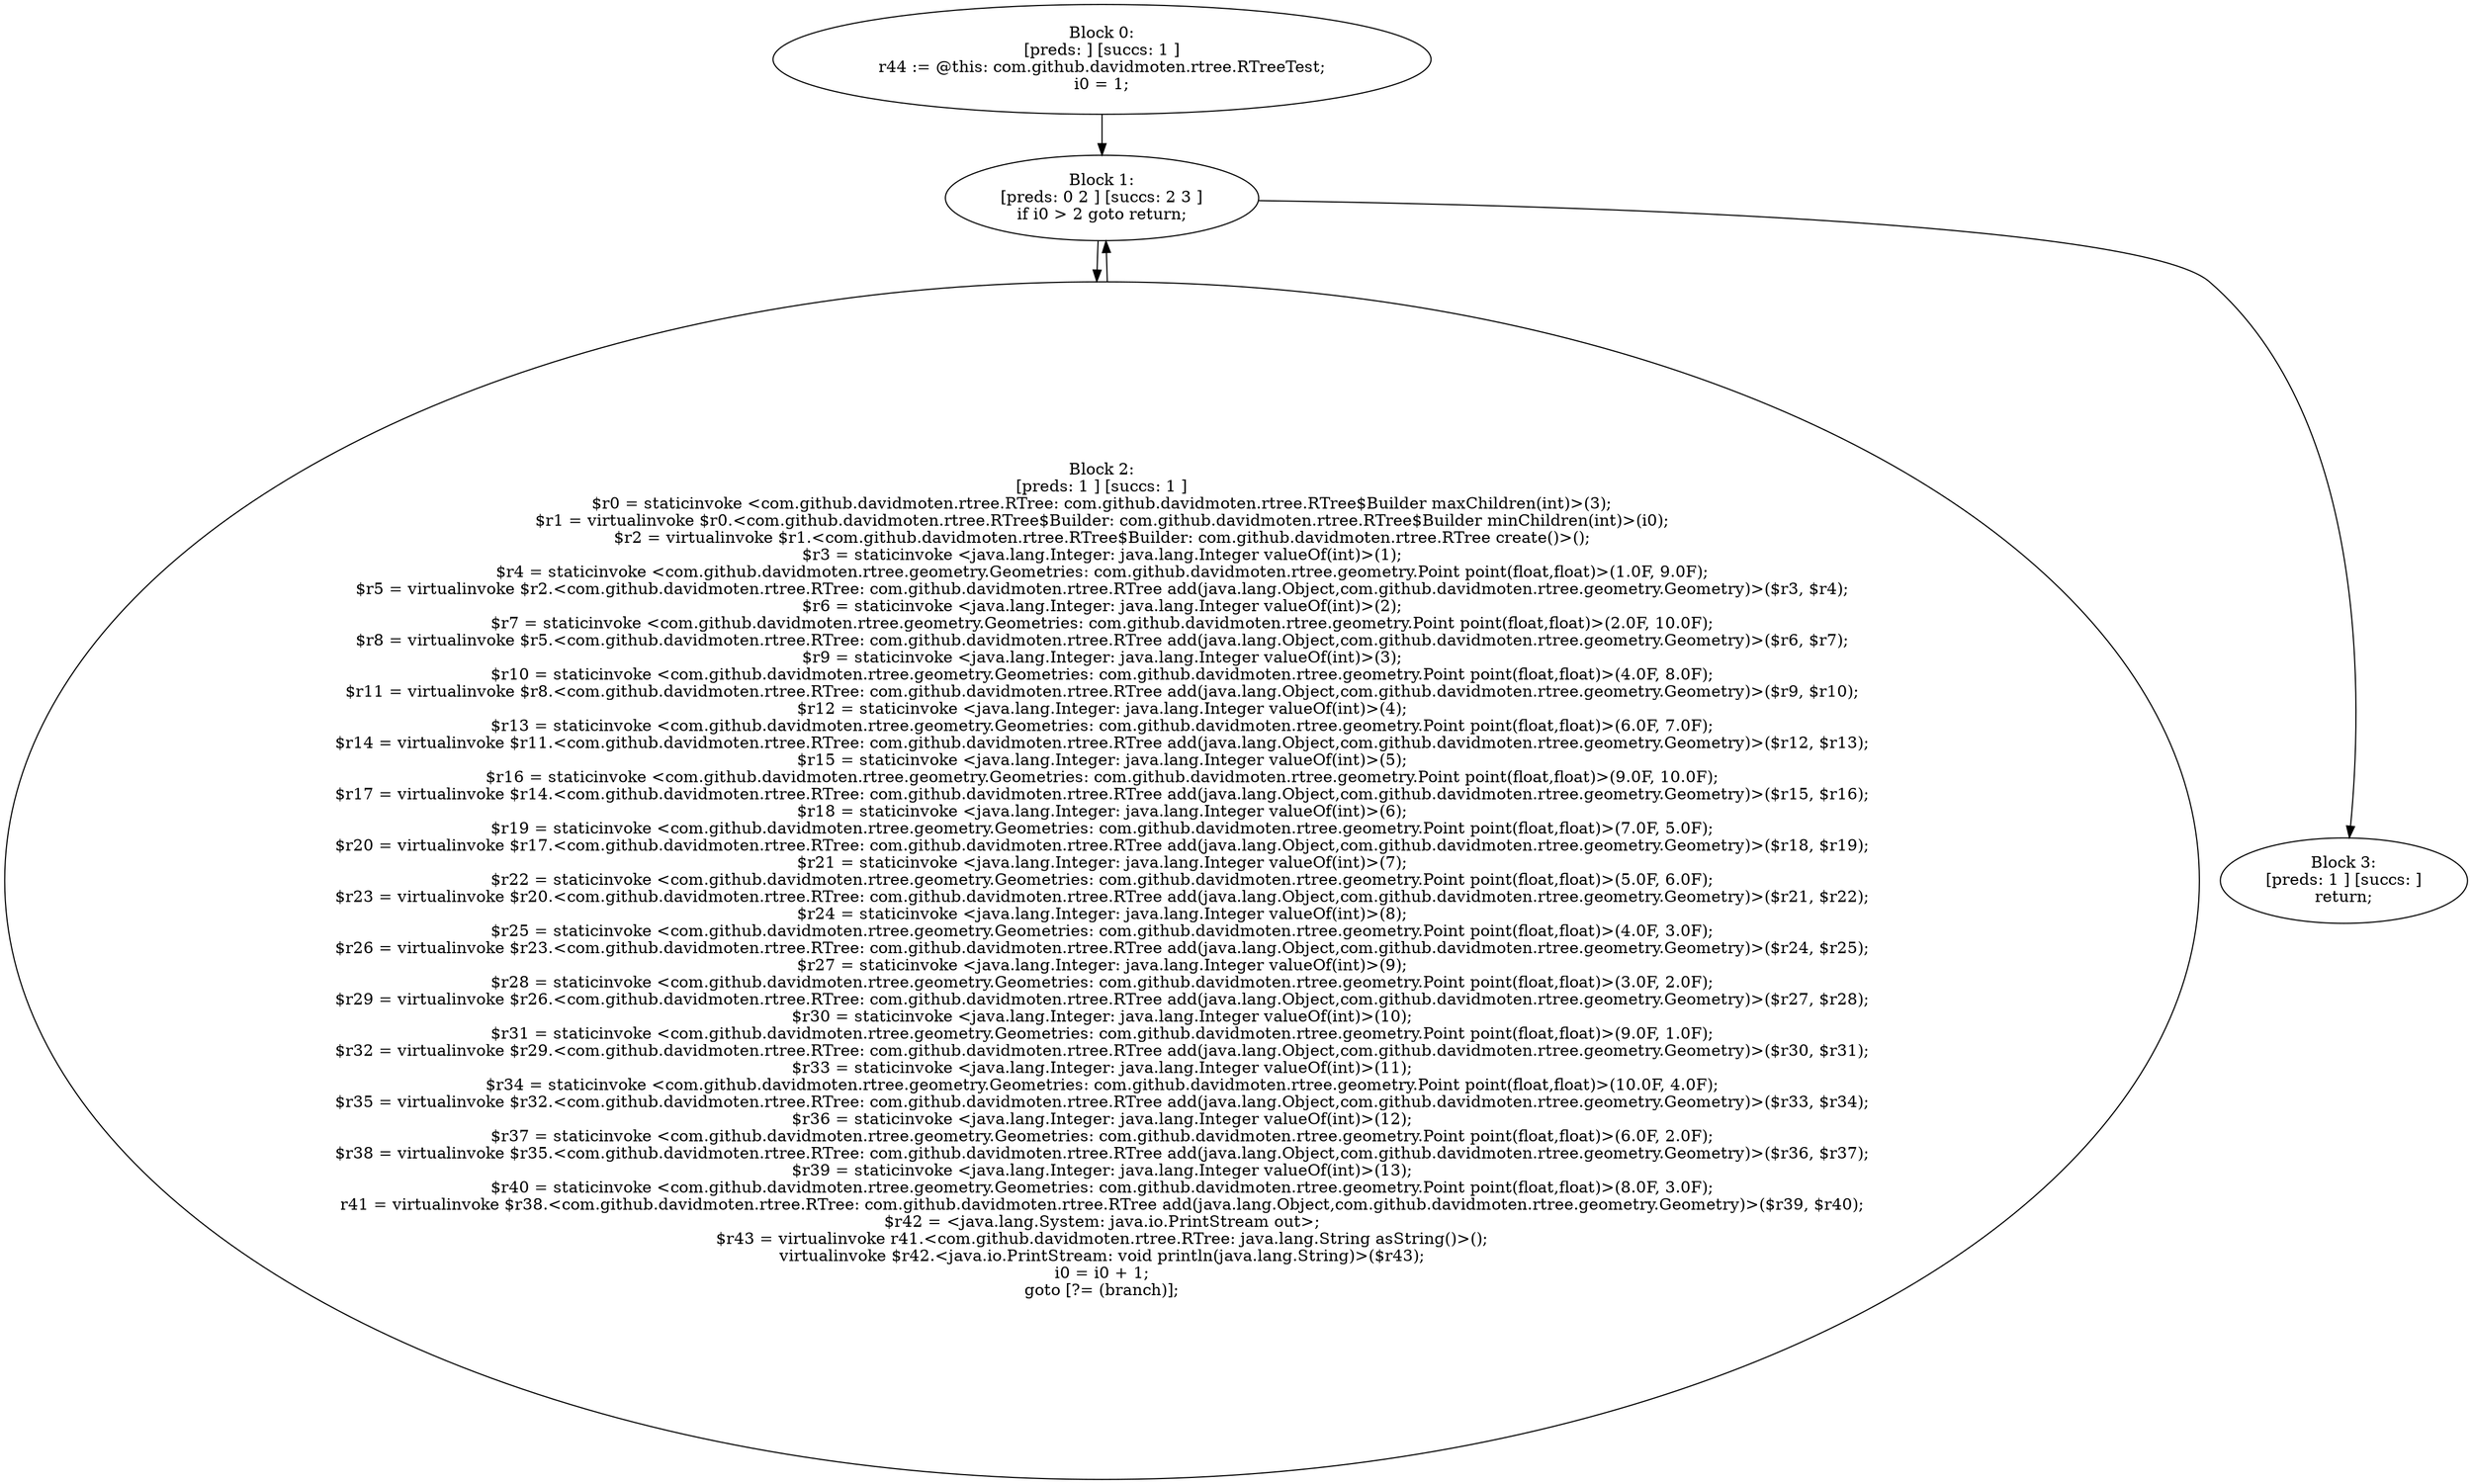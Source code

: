 digraph "unitGraph" {
    "Block 0:
[preds: ] [succs: 1 ]
r44 := @this: com.github.davidmoten.rtree.RTreeTest;
i0 = 1;
"
    "Block 1:
[preds: 0 2 ] [succs: 2 3 ]
if i0 > 2 goto return;
"
    "Block 2:
[preds: 1 ] [succs: 1 ]
$r0 = staticinvoke <com.github.davidmoten.rtree.RTree: com.github.davidmoten.rtree.RTree$Builder maxChildren(int)>(3);
$r1 = virtualinvoke $r0.<com.github.davidmoten.rtree.RTree$Builder: com.github.davidmoten.rtree.RTree$Builder minChildren(int)>(i0);
$r2 = virtualinvoke $r1.<com.github.davidmoten.rtree.RTree$Builder: com.github.davidmoten.rtree.RTree create()>();
$r3 = staticinvoke <java.lang.Integer: java.lang.Integer valueOf(int)>(1);
$r4 = staticinvoke <com.github.davidmoten.rtree.geometry.Geometries: com.github.davidmoten.rtree.geometry.Point point(float,float)>(1.0F, 9.0F);
$r5 = virtualinvoke $r2.<com.github.davidmoten.rtree.RTree: com.github.davidmoten.rtree.RTree add(java.lang.Object,com.github.davidmoten.rtree.geometry.Geometry)>($r3, $r4);
$r6 = staticinvoke <java.lang.Integer: java.lang.Integer valueOf(int)>(2);
$r7 = staticinvoke <com.github.davidmoten.rtree.geometry.Geometries: com.github.davidmoten.rtree.geometry.Point point(float,float)>(2.0F, 10.0F);
$r8 = virtualinvoke $r5.<com.github.davidmoten.rtree.RTree: com.github.davidmoten.rtree.RTree add(java.lang.Object,com.github.davidmoten.rtree.geometry.Geometry)>($r6, $r7);
$r9 = staticinvoke <java.lang.Integer: java.lang.Integer valueOf(int)>(3);
$r10 = staticinvoke <com.github.davidmoten.rtree.geometry.Geometries: com.github.davidmoten.rtree.geometry.Point point(float,float)>(4.0F, 8.0F);
$r11 = virtualinvoke $r8.<com.github.davidmoten.rtree.RTree: com.github.davidmoten.rtree.RTree add(java.lang.Object,com.github.davidmoten.rtree.geometry.Geometry)>($r9, $r10);
$r12 = staticinvoke <java.lang.Integer: java.lang.Integer valueOf(int)>(4);
$r13 = staticinvoke <com.github.davidmoten.rtree.geometry.Geometries: com.github.davidmoten.rtree.geometry.Point point(float,float)>(6.0F, 7.0F);
$r14 = virtualinvoke $r11.<com.github.davidmoten.rtree.RTree: com.github.davidmoten.rtree.RTree add(java.lang.Object,com.github.davidmoten.rtree.geometry.Geometry)>($r12, $r13);
$r15 = staticinvoke <java.lang.Integer: java.lang.Integer valueOf(int)>(5);
$r16 = staticinvoke <com.github.davidmoten.rtree.geometry.Geometries: com.github.davidmoten.rtree.geometry.Point point(float,float)>(9.0F, 10.0F);
$r17 = virtualinvoke $r14.<com.github.davidmoten.rtree.RTree: com.github.davidmoten.rtree.RTree add(java.lang.Object,com.github.davidmoten.rtree.geometry.Geometry)>($r15, $r16);
$r18 = staticinvoke <java.lang.Integer: java.lang.Integer valueOf(int)>(6);
$r19 = staticinvoke <com.github.davidmoten.rtree.geometry.Geometries: com.github.davidmoten.rtree.geometry.Point point(float,float)>(7.0F, 5.0F);
$r20 = virtualinvoke $r17.<com.github.davidmoten.rtree.RTree: com.github.davidmoten.rtree.RTree add(java.lang.Object,com.github.davidmoten.rtree.geometry.Geometry)>($r18, $r19);
$r21 = staticinvoke <java.lang.Integer: java.lang.Integer valueOf(int)>(7);
$r22 = staticinvoke <com.github.davidmoten.rtree.geometry.Geometries: com.github.davidmoten.rtree.geometry.Point point(float,float)>(5.0F, 6.0F);
$r23 = virtualinvoke $r20.<com.github.davidmoten.rtree.RTree: com.github.davidmoten.rtree.RTree add(java.lang.Object,com.github.davidmoten.rtree.geometry.Geometry)>($r21, $r22);
$r24 = staticinvoke <java.lang.Integer: java.lang.Integer valueOf(int)>(8);
$r25 = staticinvoke <com.github.davidmoten.rtree.geometry.Geometries: com.github.davidmoten.rtree.geometry.Point point(float,float)>(4.0F, 3.0F);
$r26 = virtualinvoke $r23.<com.github.davidmoten.rtree.RTree: com.github.davidmoten.rtree.RTree add(java.lang.Object,com.github.davidmoten.rtree.geometry.Geometry)>($r24, $r25);
$r27 = staticinvoke <java.lang.Integer: java.lang.Integer valueOf(int)>(9);
$r28 = staticinvoke <com.github.davidmoten.rtree.geometry.Geometries: com.github.davidmoten.rtree.geometry.Point point(float,float)>(3.0F, 2.0F);
$r29 = virtualinvoke $r26.<com.github.davidmoten.rtree.RTree: com.github.davidmoten.rtree.RTree add(java.lang.Object,com.github.davidmoten.rtree.geometry.Geometry)>($r27, $r28);
$r30 = staticinvoke <java.lang.Integer: java.lang.Integer valueOf(int)>(10);
$r31 = staticinvoke <com.github.davidmoten.rtree.geometry.Geometries: com.github.davidmoten.rtree.geometry.Point point(float,float)>(9.0F, 1.0F);
$r32 = virtualinvoke $r29.<com.github.davidmoten.rtree.RTree: com.github.davidmoten.rtree.RTree add(java.lang.Object,com.github.davidmoten.rtree.geometry.Geometry)>($r30, $r31);
$r33 = staticinvoke <java.lang.Integer: java.lang.Integer valueOf(int)>(11);
$r34 = staticinvoke <com.github.davidmoten.rtree.geometry.Geometries: com.github.davidmoten.rtree.geometry.Point point(float,float)>(10.0F, 4.0F);
$r35 = virtualinvoke $r32.<com.github.davidmoten.rtree.RTree: com.github.davidmoten.rtree.RTree add(java.lang.Object,com.github.davidmoten.rtree.geometry.Geometry)>($r33, $r34);
$r36 = staticinvoke <java.lang.Integer: java.lang.Integer valueOf(int)>(12);
$r37 = staticinvoke <com.github.davidmoten.rtree.geometry.Geometries: com.github.davidmoten.rtree.geometry.Point point(float,float)>(6.0F, 2.0F);
$r38 = virtualinvoke $r35.<com.github.davidmoten.rtree.RTree: com.github.davidmoten.rtree.RTree add(java.lang.Object,com.github.davidmoten.rtree.geometry.Geometry)>($r36, $r37);
$r39 = staticinvoke <java.lang.Integer: java.lang.Integer valueOf(int)>(13);
$r40 = staticinvoke <com.github.davidmoten.rtree.geometry.Geometries: com.github.davidmoten.rtree.geometry.Point point(float,float)>(8.0F, 3.0F);
r41 = virtualinvoke $r38.<com.github.davidmoten.rtree.RTree: com.github.davidmoten.rtree.RTree add(java.lang.Object,com.github.davidmoten.rtree.geometry.Geometry)>($r39, $r40);
$r42 = <java.lang.System: java.io.PrintStream out>;
$r43 = virtualinvoke r41.<com.github.davidmoten.rtree.RTree: java.lang.String asString()>();
virtualinvoke $r42.<java.io.PrintStream: void println(java.lang.String)>($r43);
i0 = i0 + 1;
goto [?= (branch)];
"
    "Block 3:
[preds: 1 ] [succs: ]
return;
"
    "Block 0:
[preds: ] [succs: 1 ]
r44 := @this: com.github.davidmoten.rtree.RTreeTest;
i0 = 1;
"->"Block 1:
[preds: 0 2 ] [succs: 2 3 ]
if i0 > 2 goto return;
";
    "Block 1:
[preds: 0 2 ] [succs: 2 3 ]
if i0 > 2 goto return;
"->"Block 2:
[preds: 1 ] [succs: 1 ]
$r0 = staticinvoke <com.github.davidmoten.rtree.RTree: com.github.davidmoten.rtree.RTree$Builder maxChildren(int)>(3);
$r1 = virtualinvoke $r0.<com.github.davidmoten.rtree.RTree$Builder: com.github.davidmoten.rtree.RTree$Builder minChildren(int)>(i0);
$r2 = virtualinvoke $r1.<com.github.davidmoten.rtree.RTree$Builder: com.github.davidmoten.rtree.RTree create()>();
$r3 = staticinvoke <java.lang.Integer: java.lang.Integer valueOf(int)>(1);
$r4 = staticinvoke <com.github.davidmoten.rtree.geometry.Geometries: com.github.davidmoten.rtree.geometry.Point point(float,float)>(1.0F, 9.0F);
$r5 = virtualinvoke $r2.<com.github.davidmoten.rtree.RTree: com.github.davidmoten.rtree.RTree add(java.lang.Object,com.github.davidmoten.rtree.geometry.Geometry)>($r3, $r4);
$r6 = staticinvoke <java.lang.Integer: java.lang.Integer valueOf(int)>(2);
$r7 = staticinvoke <com.github.davidmoten.rtree.geometry.Geometries: com.github.davidmoten.rtree.geometry.Point point(float,float)>(2.0F, 10.0F);
$r8 = virtualinvoke $r5.<com.github.davidmoten.rtree.RTree: com.github.davidmoten.rtree.RTree add(java.lang.Object,com.github.davidmoten.rtree.geometry.Geometry)>($r6, $r7);
$r9 = staticinvoke <java.lang.Integer: java.lang.Integer valueOf(int)>(3);
$r10 = staticinvoke <com.github.davidmoten.rtree.geometry.Geometries: com.github.davidmoten.rtree.geometry.Point point(float,float)>(4.0F, 8.0F);
$r11 = virtualinvoke $r8.<com.github.davidmoten.rtree.RTree: com.github.davidmoten.rtree.RTree add(java.lang.Object,com.github.davidmoten.rtree.geometry.Geometry)>($r9, $r10);
$r12 = staticinvoke <java.lang.Integer: java.lang.Integer valueOf(int)>(4);
$r13 = staticinvoke <com.github.davidmoten.rtree.geometry.Geometries: com.github.davidmoten.rtree.geometry.Point point(float,float)>(6.0F, 7.0F);
$r14 = virtualinvoke $r11.<com.github.davidmoten.rtree.RTree: com.github.davidmoten.rtree.RTree add(java.lang.Object,com.github.davidmoten.rtree.geometry.Geometry)>($r12, $r13);
$r15 = staticinvoke <java.lang.Integer: java.lang.Integer valueOf(int)>(5);
$r16 = staticinvoke <com.github.davidmoten.rtree.geometry.Geometries: com.github.davidmoten.rtree.geometry.Point point(float,float)>(9.0F, 10.0F);
$r17 = virtualinvoke $r14.<com.github.davidmoten.rtree.RTree: com.github.davidmoten.rtree.RTree add(java.lang.Object,com.github.davidmoten.rtree.geometry.Geometry)>($r15, $r16);
$r18 = staticinvoke <java.lang.Integer: java.lang.Integer valueOf(int)>(6);
$r19 = staticinvoke <com.github.davidmoten.rtree.geometry.Geometries: com.github.davidmoten.rtree.geometry.Point point(float,float)>(7.0F, 5.0F);
$r20 = virtualinvoke $r17.<com.github.davidmoten.rtree.RTree: com.github.davidmoten.rtree.RTree add(java.lang.Object,com.github.davidmoten.rtree.geometry.Geometry)>($r18, $r19);
$r21 = staticinvoke <java.lang.Integer: java.lang.Integer valueOf(int)>(7);
$r22 = staticinvoke <com.github.davidmoten.rtree.geometry.Geometries: com.github.davidmoten.rtree.geometry.Point point(float,float)>(5.0F, 6.0F);
$r23 = virtualinvoke $r20.<com.github.davidmoten.rtree.RTree: com.github.davidmoten.rtree.RTree add(java.lang.Object,com.github.davidmoten.rtree.geometry.Geometry)>($r21, $r22);
$r24 = staticinvoke <java.lang.Integer: java.lang.Integer valueOf(int)>(8);
$r25 = staticinvoke <com.github.davidmoten.rtree.geometry.Geometries: com.github.davidmoten.rtree.geometry.Point point(float,float)>(4.0F, 3.0F);
$r26 = virtualinvoke $r23.<com.github.davidmoten.rtree.RTree: com.github.davidmoten.rtree.RTree add(java.lang.Object,com.github.davidmoten.rtree.geometry.Geometry)>($r24, $r25);
$r27 = staticinvoke <java.lang.Integer: java.lang.Integer valueOf(int)>(9);
$r28 = staticinvoke <com.github.davidmoten.rtree.geometry.Geometries: com.github.davidmoten.rtree.geometry.Point point(float,float)>(3.0F, 2.0F);
$r29 = virtualinvoke $r26.<com.github.davidmoten.rtree.RTree: com.github.davidmoten.rtree.RTree add(java.lang.Object,com.github.davidmoten.rtree.geometry.Geometry)>($r27, $r28);
$r30 = staticinvoke <java.lang.Integer: java.lang.Integer valueOf(int)>(10);
$r31 = staticinvoke <com.github.davidmoten.rtree.geometry.Geometries: com.github.davidmoten.rtree.geometry.Point point(float,float)>(9.0F, 1.0F);
$r32 = virtualinvoke $r29.<com.github.davidmoten.rtree.RTree: com.github.davidmoten.rtree.RTree add(java.lang.Object,com.github.davidmoten.rtree.geometry.Geometry)>($r30, $r31);
$r33 = staticinvoke <java.lang.Integer: java.lang.Integer valueOf(int)>(11);
$r34 = staticinvoke <com.github.davidmoten.rtree.geometry.Geometries: com.github.davidmoten.rtree.geometry.Point point(float,float)>(10.0F, 4.0F);
$r35 = virtualinvoke $r32.<com.github.davidmoten.rtree.RTree: com.github.davidmoten.rtree.RTree add(java.lang.Object,com.github.davidmoten.rtree.geometry.Geometry)>($r33, $r34);
$r36 = staticinvoke <java.lang.Integer: java.lang.Integer valueOf(int)>(12);
$r37 = staticinvoke <com.github.davidmoten.rtree.geometry.Geometries: com.github.davidmoten.rtree.geometry.Point point(float,float)>(6.0F, 2.0F);
$r38 = virtualinvoke $r35.<com.github.davidmoten.rtree.RTree: com.github.davidmoten.rtree.RTree add(java.lang.Object,com.github.davidmoten.rtree.geometry.Geometry)>($r36, $r37);
$r39 = staticinvoke <java.lang.Integer: java.lang.Integer valueOf(int)>(13);
$r40 = staticinvoke <com.github.davidmoten.rtree.geometry.Geometries: com.github.davidmoten.rtree.geometry.Point point(float,float)>(8.0F, 3.0F);
r41 = virtualinvoke $r38.<com.github.davidmoten.rtree.RTree: com.github.davidmoten.rtree.RTree add(java.lang.Object,com.github.davidmoten.rtree.geometry.Geometry)>($r39, $r40);
$r42 = <java.lang.System: java.io.PrintStream out>;
$r43 = virtualinvoke r41.<com.github.davidmoten.rtree.RTree: java.lang.String asString()>();
virtualinvoke $r42.<java.io.PrintStream: void println(java.lang.String)>($r43);
i0 = i0 + 1;
goto [?= (branch)];
";
    "Block 1:
[preds: 0 2 ] [succs: 2 3 ]
if i0 > 2 goto return;
"->"Block 3:
[preds: 1 ] [succs: ]
return;
";
    "Block 2:
[preds: 1 ] [succs: 1 ]
$r0 = staticinvoke <com.github.davidmoten.rtree.RTree: com.github.davidmoten.rtree.RTree$Builder maxChildren(int)>(3);
$r1 = virtualinvoke $r0.<com.github.davidmoten.rtree.RTree$Builder: com.github.davidmoten.rtree.RTree$Builder minChildren(int)>(i0);
$r2 = virtualinvoke $r1.<com.github.davidmoten.rtree.RTree$Builder: com.github.davidmoten.rtree.RTree create()>();
$r3 = staticinvoke <java.lang.Integer: java.lang.Integer valueOf(int)>(1);
$r4 = staticinvoke <com.github.davidmoten.rtree.geometry.Geometries: com.github.davidmoten.rtree.geometry.Point point(float,float)>(1.0F, 9.0F);
$r5 = virtualinvoke $r2.<com.github.davidmoten.rtree.RTree: com.github.davidmoten.rtree.RTree add(java.lang.Object,com.github.davidmoten.rtree.geometry.Geometry)>($r3, $r4);
$r6 = staticinvoke <java.lang.Integer: java.lang.Integer valueOf(int)>(2);
$r7 = staticinvoke <com.github.davidmoten.rtree.geometry.Geometries: com.github.davidmoten.rtree.geometry.Point point(float,float)>(2.0F, 10.0F);
$r8 = virtualinvoke $r5.<com.github.davidmoten.rtree.RTree: com.github.davidmoten.rtree.RTree add(java.lang.Object,com.github.davidmoten.rtree.geometry.Geometry)>($r6, $r7);
$r9 = staticinvoke <java.lang.Integer: java.lang.Integer valueOf(int)>(3);
$r10 = staticinvoke <com.github.davidmoten.rtree.geometry.Geometries: com.github.davidmoten.rtree.geometry.Point point(float,float)>(4.0F, 8.0F);
$r11 = virtualinvoke $r8.<com.github.davidmoten.rtree.RTree: com.github.davidmoten.rtree.RTree add(java.lang.Object,com.github.davidmoten.rtree.geometry.Geometry)>($r9, $r10);
$r12 = staticinvoke <java.lang.Integer: java.lang.Integer valueOf(int)>(4);
$r13 = staticinvoke <com.github.davidmoten.rtree.geometry.Geometries: com.github.davidmoten.rtree.geometry.Point point(float,float)>(6.0F, 7.0F);
$r14 = virtualinvoke $r11.<com.github.davidmoten.rtree.RTree: com.github.davidmoten.rtree.RTree add(java.lang.Object,com.github.davidmoten.rtree.geometry.Geometry)>($r12, $r13);
$r15 = staticinvoke <java.lang.Integer: java.lang.Integer valueOf(int)>(5);
$r16 = staticinvoke <com.github.davidmoten.rtree.geometry.Geometries: com.github.davidmoten.rtree.geometry.Point point(float,float)>(9.0F, 10.0F);
$r17 = virtualinvoke $r14.<com.github.davidmoten.rtree.RTree: com.github.davidmoten.rtree.RTree add(java.lang.Object,com.github.davidmoten.rtree.geometry.Geometry)>($r15, $r16);
$r18 = staticinvoke <java.lang.Integer: java.lang.Integer valueOf(int)>(6);
$r19 = staticinvoke <com.github.davidmoten.rtree.geometry.Geometries: com.github.davidmoten.rtree.geometry.Point point(float,float)>(7.0F, 5.0F);
$r20 = virtualinvoke $r17.<com.github.davidmoten.rtree.RTree: com.github.davidmoten.rtree.RTree add(java.lang.Object,com.github.davidmoten.rtree.geometry.Geometry)>($r18, $r19);
$r21 = staticinvoke <java.lang.Integer: java.lang.Integer valueOf(int)>(7);
$r22 = staticinvoke <com.github.davidmoten.rtree.geometry.Geometries: com.github.davidmoten.rtree.geometry.Point point(float,float)>(5.0F, 6.0F);
$r23 = virtualinvoke $r20.<com.github.davidmoten.rtree.RTree: com.github.davidmoten.rtree.RTree add(java.lang.Object,com.github.davidmoten.rtree.geometry.Geometry)>($r21, $r22);
$r24 = staticinvoke <java.lang.Integer: java.lang.Integer valueOf(int)>(8);
$r25 = staticinvoke <com.github.davidmoten.rtree.geometry.Geometries: com.github.davidmoten.rtree.geometry.Point point(float,float)>(4.0F, 3.0F);
$r26 = virtualinvoke $r23.<com.github.davidmoten.rtree.RTree: com.github.davidmoten.rtree.RTree add(java.lang.Object,com.github.davidmoten.rtree.geometry.Geometry)>($r24, $r25);
$r27 = staticinvoke <java.lang.Integer: java.lang.Integer valueOf(int)>(9);
$r28 = staticinvoke <com.github.davidmoten.rtree.geometry.Geometries: com.github.davidmoten.rtree.geometry.Point point(float,float)>(3.0F, 2.0F);
$r29 = virtualinvoke $r26.<com.github.davidmoten.rtree.RTree: com.github.davidmoten.rtree.RTree add(java.lang.Object,com.github.davidmoten.rtree.geometry.Geometry)>($r27, $r28);
$r30 = staticinvoke <java.lang.Integer: java.lang.Integer valueOf(int)>(10);
$r31 = staticinvoke <com.github.davidmoten.rtree.geometry.Geometries: com.github.davidmoten.rtree.geometry.Point point(float,float)>(9.0F, 1.0F);
$r32 = virtualinvoke $r29.<com.github.davidmoten.rtree.RTree: com.github.davidmoten.rtree.RTree add(java.lang.Object,com.github.davidmoten.rtree.geometry.Geometry)>($r30, $r31);
$r33 = staticinvoke <java.lang.Integer: java.lang.Integer valueOf(int)>(11);
$r34 = staticinvoke <com.github.davidmoten.rtree.geometry.Geometries: com.github.davidmoten.rtree.geometry.Point point(float,float)>(10.0F, 4.0F);
$r35 = virtualinvoke $r32.<com.github.davidmoten.rtree.RTree: com.github.davidmoten.rtree.RTree add(java.lang.Object,com.github.davidmoten.rtree.geometry.Geometry)>($r33, $r34);
$r36 = staticinvoke <java.lang.Integer: java.lang.Integer valueOf(int)>(12);
$r37 = staticinvoke <com.github.davidmoten.rtree.geometry.Geometries: com.github.davidmoten.rtree.geometry.Point point(float,float)>(6.0F, 2.0F);
$r38 = virtualinvoke $r35.<com.github.davidmoten.rtree.RTree: com.github.davidmoten.rtree.RTree add(java.lang.Object,com.github.davidmoten.rtree.geometry.Geometry)>($r36, $r37);
$r39 = staticinvoke <java.lang.Integer: java.lang.Integer valueOf(int)>(13);
$r40 = staticinvoke <com.github.davidmoten.rtree.geometry.Geometries: com.github.davidmoten.rtree.geometry.Point point(float,float)>(8.0F, 3.0F);
r41 = virtualinvoke $r38.<com.github.davidmoten.rtree.RTree: com.github.davidmoten.rtree.RTree add(java.lang.Object,com.github.davidmoten.rtree.geometry.Geometry)>($r39, $r40);
$r42 = <java.lang.System: java.io.PrintStream out>;
$r43 = virtualinvoke r41.<com.github.davidmoten.rtree.RTree: java.lang.String asString()>();
virtualinvoke $r42.<java.io.PrintStream: void println(java.lang.String)>($r43);
i0 = i0 + 1;
goto [?= (branch)];
"->"Block 1:
[preds: 0 2 ] [succs: 2 3 ]
if i0 > 2 goto return;
";
}
